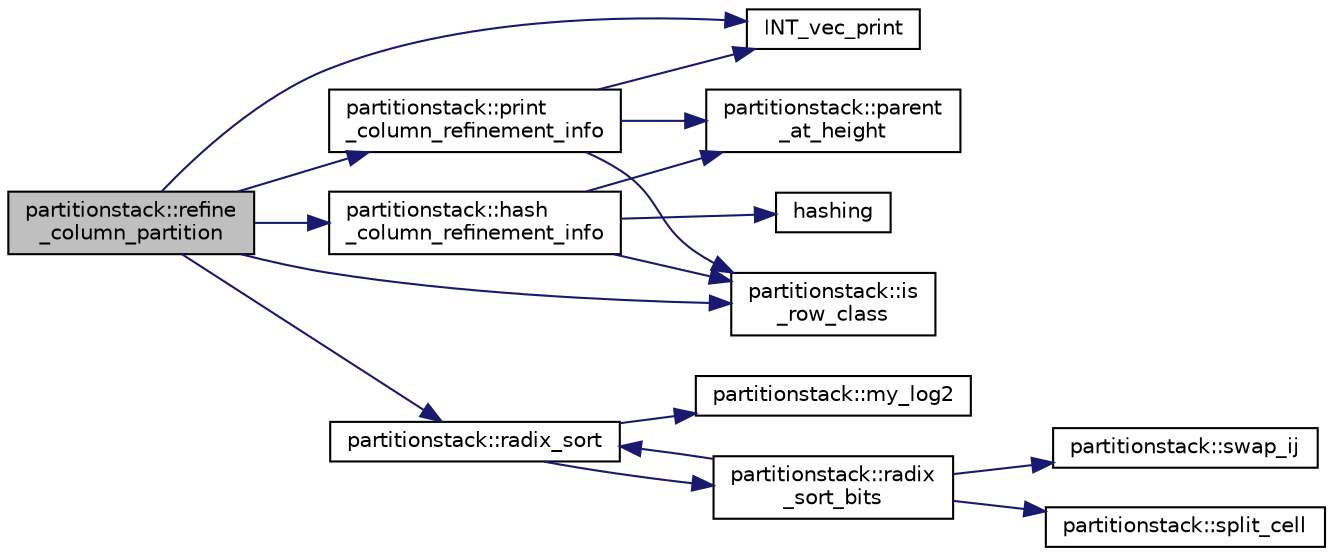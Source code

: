 digraph "partitionstack::refine_column_partition"
{
  edge [fontname="Helvetica",fontsize="10",labelfontname="Helvetica",labelfontsize="10"];
  node [fontname="Helvetica",fontsize="10",shape=record];
  rankdir="LR";
  Node932 [label="partitionstack::refine\l_column_partition",height=0.2,width=0.4,color="black", fillcolor="grey75", style="filled", fontcolor="black"];
  Node932 -> Node933 [color="midnightblue",fontsize="10",style="solid",fontname="Helvetica"];
  Node933 [label="partitionstack::is\l_row_class",height=0.2,width=0.4,color="black", fillcolor="white", style="filled",URL="$d3/d87/classpartitionstack.html#ad8497b40f1c327d3eb2fb2b993d88bb7"];
  Node932 -> Node934 [color="midnightblue",fontsize="10",style="solid",fontname="Helvetica"];
  Node934 [label="INT_vec_print",height=0.2,width=0.4,color="black", fillcolor="white", style="filled",URL="$df/dbf/sajeeb_8_c.html#a79a5901af0b47dd0d694109543c027fe"];
  Node932 -> Node935 [color="midnightblue",fontsize="10",style="solid",fontname="Helvetica"];
  Node935 [label="partitionstack::radix_sort",height=0.2,width=0.4,color="black", fillcolor="white", style="filled",URL="$d3/d87/classpartitionstack.html#a9ab564e8289467768e46fea7d6f8711e"];
  Node935 -> Node936 [color="midnightblue",fontsize="10",style="solid",fontname="Helvetica"];
  Node936 [label="partitionstack::my_log2",height=0.2,width=0.4,color="black", fillcolor="white", style="filled",URL="$d3/d87/classpartitionstack.html#a9dbf8975a2c5a2701e8c8b94d6ee7d5e"];
  Node935 -> Node937 [color="midnightblue",fontsize="10",style="solid",fontname="Helvetica"];
  Node937 [label="partitionstack::radix\l_sort_bits",height=0.2,width=0.4,color="black", fillcolor="white", style="filled",URL="$d3/d87/classpartitionstack.html#a378eaab913db223d678a086f372ad81d"];
  Node937 -> Node935 [color="midnightblue",fontsize="10",style="solid",fontname="Helvetica"];
  Node937 -> Node938 [color="midnightblue",fontsize="10",style="solid",fontname="Helvetica"];
  Node938 [label="partitionstack::swap_ij",height=0.2,width=0.4,color="black", fillcolor="white", style="filled",URL="$d3/d87/classpartitionstack.html#a9b1d34fca91b9736a27af68df0723d6f"];
  Node937 -> Node939 [color="midnightblue",fontsize="10",style="solid",fontname="Helvetica"];
  Node939 [label="partitionstack::split_cell",height=0.2,width=0.4,color="black", fillcolor="white", style="filled",URL="$d3/d87/classpartitionstack.html#aafceac783d21309e491df61254f41244"];
  Node932 -> Node940 [color="midnightblue",fontsize="10",style="solid",fontname="Helvetica"];
  Node940 [label="partitionstack::print\l_column_refinement_info",height=0.2,width=0.4,color="black", fillcolor="white", style="filled",URL="$d3/d87/classpartitionstack.html#a3017cbe9d526ce0d99d44939eabf3cef"];
  Node940 -> Node933 [color="midnightblue",fontsize="10",style="solid",fontname="Helvetica"];
  Node940 -> Node934 [color="midnightblue",fontsize="10",style="solid",fontname="Helvetica"];
  Node940 -> Node941 [color="midnightblue",fontsize="10",style="solid",fontname="Helvetica"];
  Node941 [label="partitionstack::parent\l_at_height",height=0.2,width=0.4,color="black", fillcolor="white", style="filled",URL="$d3/d87/classpartitionstack.html#a56f2d05a29ef6612d67126163e368ffa"];
  Node932 -> Node942 [color="midnightblue",fontsize="10",style="solid",fontname="Helvetica"];
  Node942 [label="partitionstack::hash\l_column_refinement_info",height=0.2,width=0.4,color="black", fillcolor="white", style="filled",URL="$d3/d87/classpartitionstack.html#a13362337bacd51a6de12a305bcd08211"];
  Node942 -> Node943 [color="midnightblue",fontsize="10",style="solid",fontname="Helvetica"];
  Node943 [label="hashing",height=0.2,width=0.4,color="black", fillcolor="white", style="filled",URL="$d5/db4/io__and__os_8h.html#a9abb7260348436473e8c9213f159fe73"];
  Node942 -> Node933 [color="midnightblue",fontsize="10",style="solid",fontname="Helvetica"];
  Node942 -> Node941 [color="midnightblue",fontsize="10",style="solid",fontname="Helvetica"];
}
